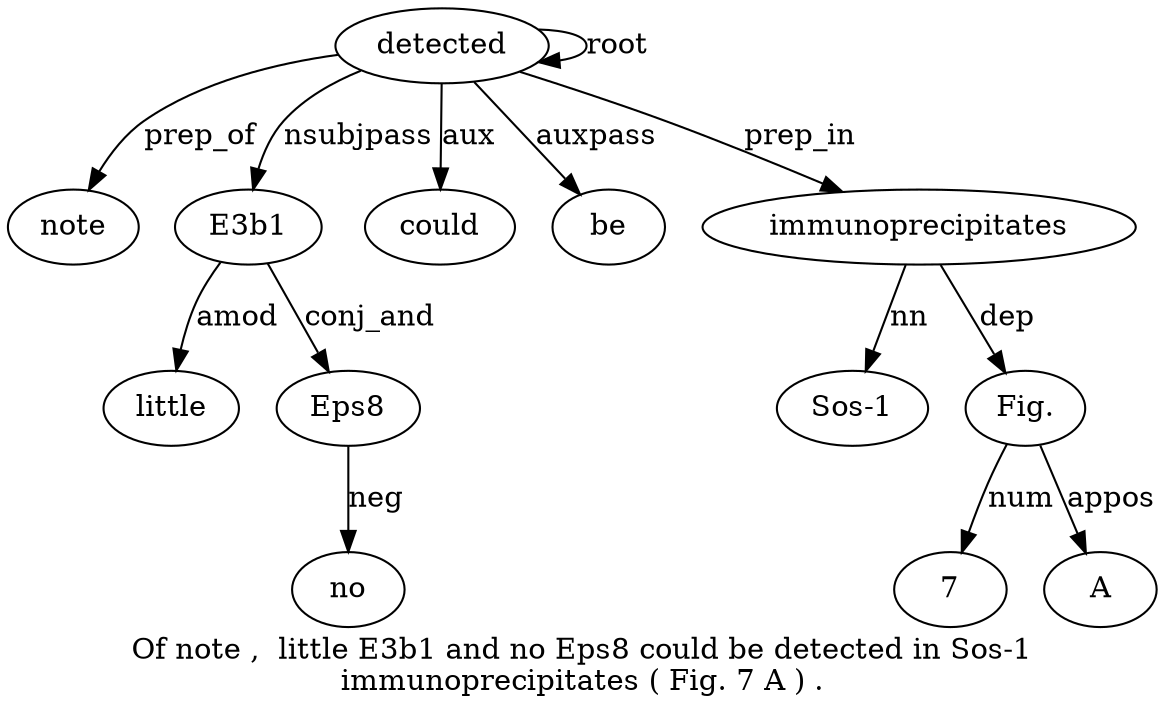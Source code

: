 digraph "Of note ,  little E3b1 and no Eps8 could be detected in Sos-1 immunoprecipitates ( Fig. 7 A ) ." {
label="Of note ,  little E3b1 and no Eps8 could be detected in Sos-1
immunoprecipitates ( Fig. 7 A ) .";
detected11 [style=filled, fillcolor=white, label=detected];
note2 [style=filled, fillcolor=white, label=note];
detected11 -> note2  [label=prep_of];
E3b15 [style=filled, fillcolor=white, label=E3b1];
little4 [style=filled, fillcolor=white, label=little];
E3b15 -> little4  [label=amod];
detected11 -> E3b15  [label=nsubjpass];
Eps8 [style=filled, fillcolor=white, label=Eps8];
no7 [style=filled, fillcolor=white, label=no];
Eps8 -> no7  [label=neg];
E3b15 -> Eps8  [label=conj_and];
could9 [style=filled, fillcolor=white, label=could];
detected11 -> could9  [label=aux];
be10 [style=filled, fillcolor=white, label=be];
detected11 -> be10  [label=auxpass];
detected11 -> detected11  [label=root];
immunoprecipitates14 [style=filled, fillcolor=white, label=immunoprecipitates];
"Sos-13" [style=filled, fillcolor=white, label="Sos-1"];
immunoprecipitates14 -> "Sos-13"  [label=nn];
detected11 -> immunoprecipitates14  [label=prep_in];
"Fig.16" [style=filled, fillcolor=white, label="Fig."];
immunoprecipitates14 -> "Fig.16"  [label=dep];
71 [style=filled, fillcolor=white, label=7];
"Fig.16" -> 71  [label=num];
A18 [style=filled, fillcolor=white, label=A];
"Fig.16" -> A18  [label=appos];
}
